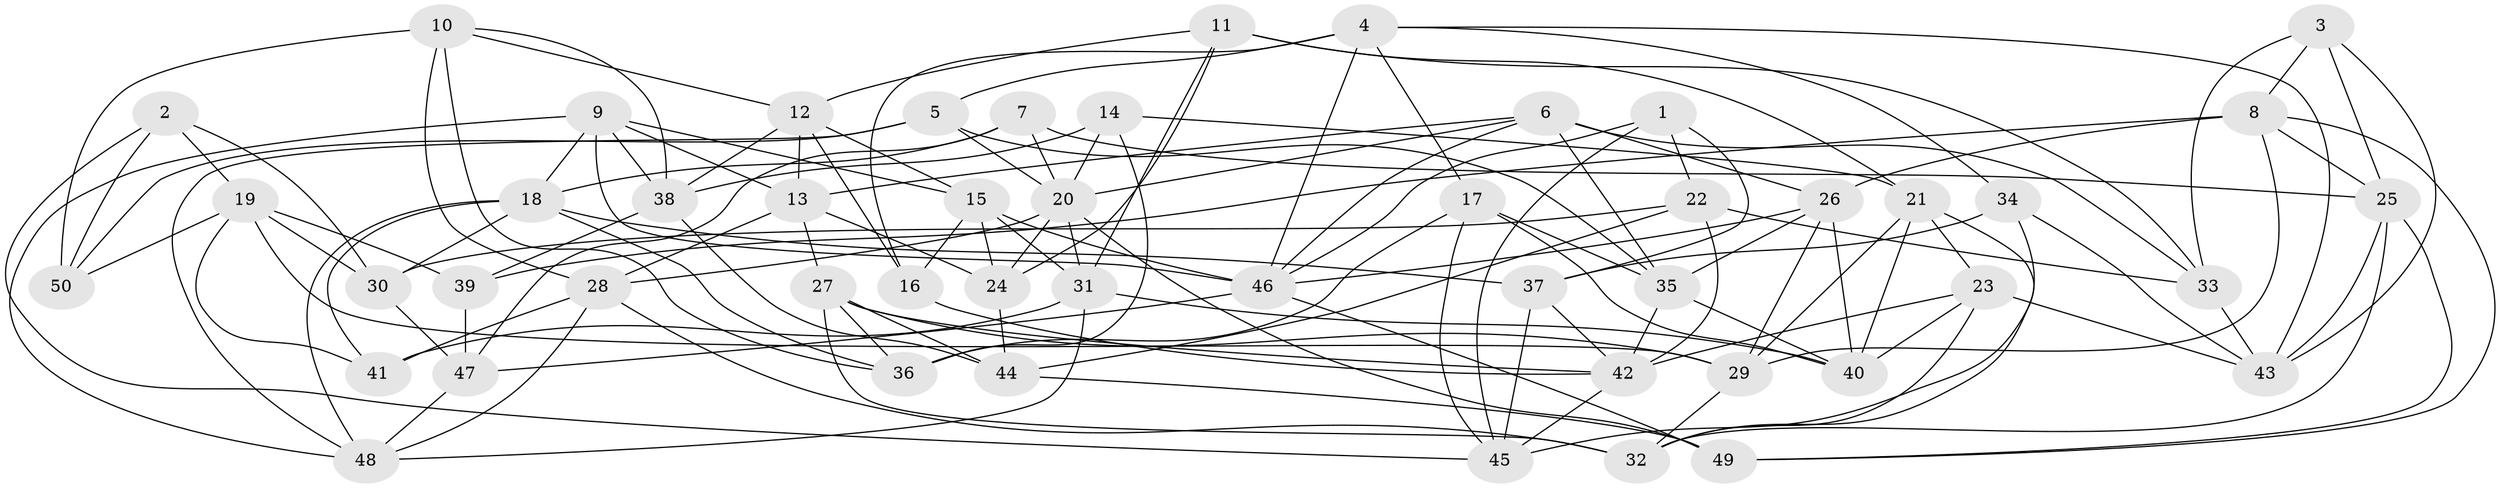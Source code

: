// original degree distribution, {4: 1.0}
// Generated by graph-tools (version 1.1) at 2025/03/03/09/25 03:03:06]
// undirected, 50 vertices, 136 edges
graph export_dot {
graph [start="1"]
  node [color=gray90,style=filled];
  1;
  2;
  3;
  4;
  5;
  6;
  7;
  8;
  9;
  10;
  11;
  12;
  13;
  14;
  15;
  16;
  17;
  18;
  19;
  20;
  21;
  22;
  23;
  24;
  25;
  26;
  27;
  28;
  29;
  30;
  31;
  32;
  33;
  34;
  35;
  36;
  37;
  38;
  39;
  40;
  41;
  42;
  43;
  44;
  45;
  46;
  47;
  48;
  49;
  50;
  1 -- 22 [weight=1.0];
  1 -- 37 [weight=1.0];
  1 -- 45 [weight=1.0];
  1 -- 46 [weight=1.0];
  2 -- 19 [weight=1.0];
  2 -- 30 [weight=1.0];
  2 -- 45 [weight=1.0];
  2 -- 50 [weight=1.0];
  3 -- 8 [weight=1.0];
  3 -- 25 [weight=1.0];
  3 -- 33 [weight=1.0];
  3 -- 43 [weight=1.0];
  4 -- 5 [weight=1.0];
  4 -- 16 [weight=1.0];
  4 -- 17 [weight=1.0];
  4 -- 34 [weight=1.0];
  4 -- 43 [weight=1.0];
  4 -- 46 [weight=1.0];
  5 -- 20 [weight=1.0];
  5 -- 35 [weight=1.0];
  5 -- 48 [weight=1.0];
  5 -- 50 [weight=2.0];
  6 -- 13 [weight=1.0];
  6 -- 20 [weight=1.0];
  6 -- 26 [weight=1.0];
  6 -- 33 [weight=1.0];
  6 -- 35 [weight=1.0];
  6 -- 46 [weight=1.0];
  7 -- 18 [weight=1.0];
  7 -- 20 [weight=1.0];
  7 -- 25 [weight=1.0];
  7 -- 47 [weight=1.0];
  8 -- 25 [weight=1.0];
  8 -- 26 [weight=1.0];
  8 -- 29 [weight=1.0];
  8 -- 39 [weight=1.0];
  8 -- 49 [weight=1.0];
  9 -- 13 [weight=1.0];
  9 -- 15 [weight=1.0];
  9 -- 18 [weight=1.0];
  9 -- 38 [weight=1.0];
  9 -- 46 [weight=1.0];
  9 -- 48 [weight=1.0];
  10 -- 12 [weight=1.0];
  10 -- 28 [weight=1.0];
  10 -- 36 [weight=1.0];
  10 -- 38 [weight=1.0];
  10 -- 50 [weight=2.0];
  11 -- 12 [weight=1.0];
  11 -- 21 [weight=1.0];
  11 -- 24 [weight=2.0];
  11 -- 31 [weight=1.0];
  11 -- 33 [weight=1.0];
  12 -- 13 [weight=1.0];
  12 -- 15 [weight=1.0];
  12 -- 16 [weight=1.0];
  12 -- 38 [weight=1.0];
  13 -- 24 [weight=1.0];
  13 -- 27 [weight=1.0];
  13 -- 28 [weight=1.0];
  14 -- 20 [weight=1.0];
  14 -- 21 [weight=1.0];
  14 -- 36 [weight=1.0];
  14 -- 38 [weight=1.0];
  15 -- 16 [weight=1.0];
  15 -- 24 [weight=1.0];
  15 -- 31 [weight=1.0];
  15 -- 46 [weight=1.0];
  16 -- 42 [weight=1.0];
  17 -- 35 [weight=1.0];
  17 -- 36 [weight=2.0];
  17 -- 40 [weight=1.0];
  17 -- 45 [weight=1.0];
  18 -- 30 [weight=1.0];
  18 -- 36 [weight=1.0];
  18 -- 37 [weight=2.0];
  18 -- 41 [weight=1.0];
  18 -- 48 [weight=1.0];
  19 -- 29 [weight=1.0];
  19 -- 30 [weight=1.0];
  19 -- 39 [weight=1.0];
  19 -- 41 [weight=1.0];
  19 -- 50 [weight=1.0];
  20 -- 24 [weight=1.0];
  20 -- 28 [weight=1.0];
  20 -- 31 [weight=1.0];
  20 -- 49 [weight=1.0];
  21 -- 23 [weight=1.0];
  21 -- 29 [weight=1.0];
  21 -- 32 [weight=1.0];
  21 -- 40 [weight=1.0];
  22 -- 30 [weight=1.0];
  22 -- 33 [weight=2.0];
  22 -- 42 [weight=1.0];
  22 -- 44 [weight=1.0];
  23 -- 32 [weight=1.0];
  23 -- 40 [weight=1.0];
  23 -- 42 [weight=2.0];
  23 -- 43 [weight=1.0];
  24 -- 44 [weight=1.0];
  25 -- 32 [weight=1.0];
  25 -- 43 [weight=1.0];
  25 -- 49 [weight=1.0];
  26 -- 29 [weight=1.0];
  26 -- 35 [weight=1.0];
  26 -- 40 [weight=1.0];
  26 -- 46 [weight=1.0];
  27 -- 29 [weight=1.0];
  27 -- 32 [weight=1.0];
  27 -- 36 [weight=1.0];
  27 -- 42 [weight=1.0];
  27 -- 44 [weight=1.0];
  28 -- 32 [weight=1.0];
  28 -- 41 [weight=1.0];
  28 -- 48 [weight=1.0];
  29 -- 32 [weight=1.0];
  30 -- 47 [weight=2.0];
  31 -- 40 [weight=1.0];
  31 -- 41 [weight=1.0];
  31 -- 48 [weight=1.0];
  33 -- 43 [weight=1.0];
  34 -- 37 [weight=1.0];
  34 -- 43 [weight=1.0];
  34 -- 45 [weight=1.0];
  35 -- 40 [weight=1.0];
  35 -- 42 [weight=1.0];
  37 -- 42 [weight=1.0];
  37 -- 45 [weight=1.0];
  38 -- 39 [weight=1.0];
  38 -- 44 [weight=1.0];
  39 -- 47 [weight=1.0];
  42 -- 45 [weight=1.0];
  44 -- 49 [weight=2.0];
  46 -- 47 [weight=1.0];
  46 -- 49 [weight=1.0];
  47 -- 48 [weight=1.0];
}
